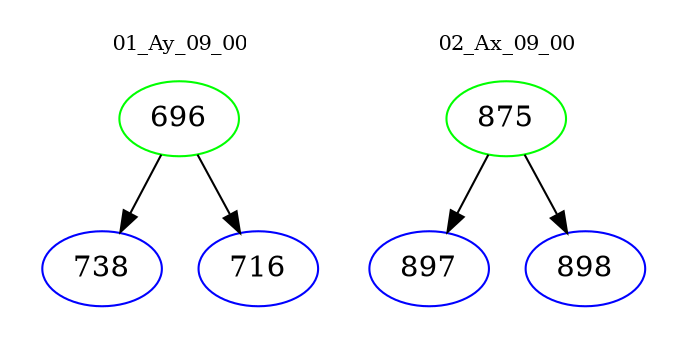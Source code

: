 digraph{
subgraph cluster_0 {
color = white
label = "01_Ay_09_00";
fontsize=10;
T0_696 [label="696", color="green"]
T0_696 -> T0_738 [color="black"]
T0_738 [label="738", color="blue"]
T0_696 -> T0_716 [color="black"]
T0_716 [label="716", color="blue"]
}
subgraph cluster_1 {
color = white
label = "02_Ax_09_00";
fontsize=10;
T1_875 [label="875", color="green"]
T1_875 -> T1_897 [color="black"]
T1_897 [label="897", color="blue"]
T1_875 -> T1_898 [color="black"]
T1_898 [label="898", color="blue"]
}
}
